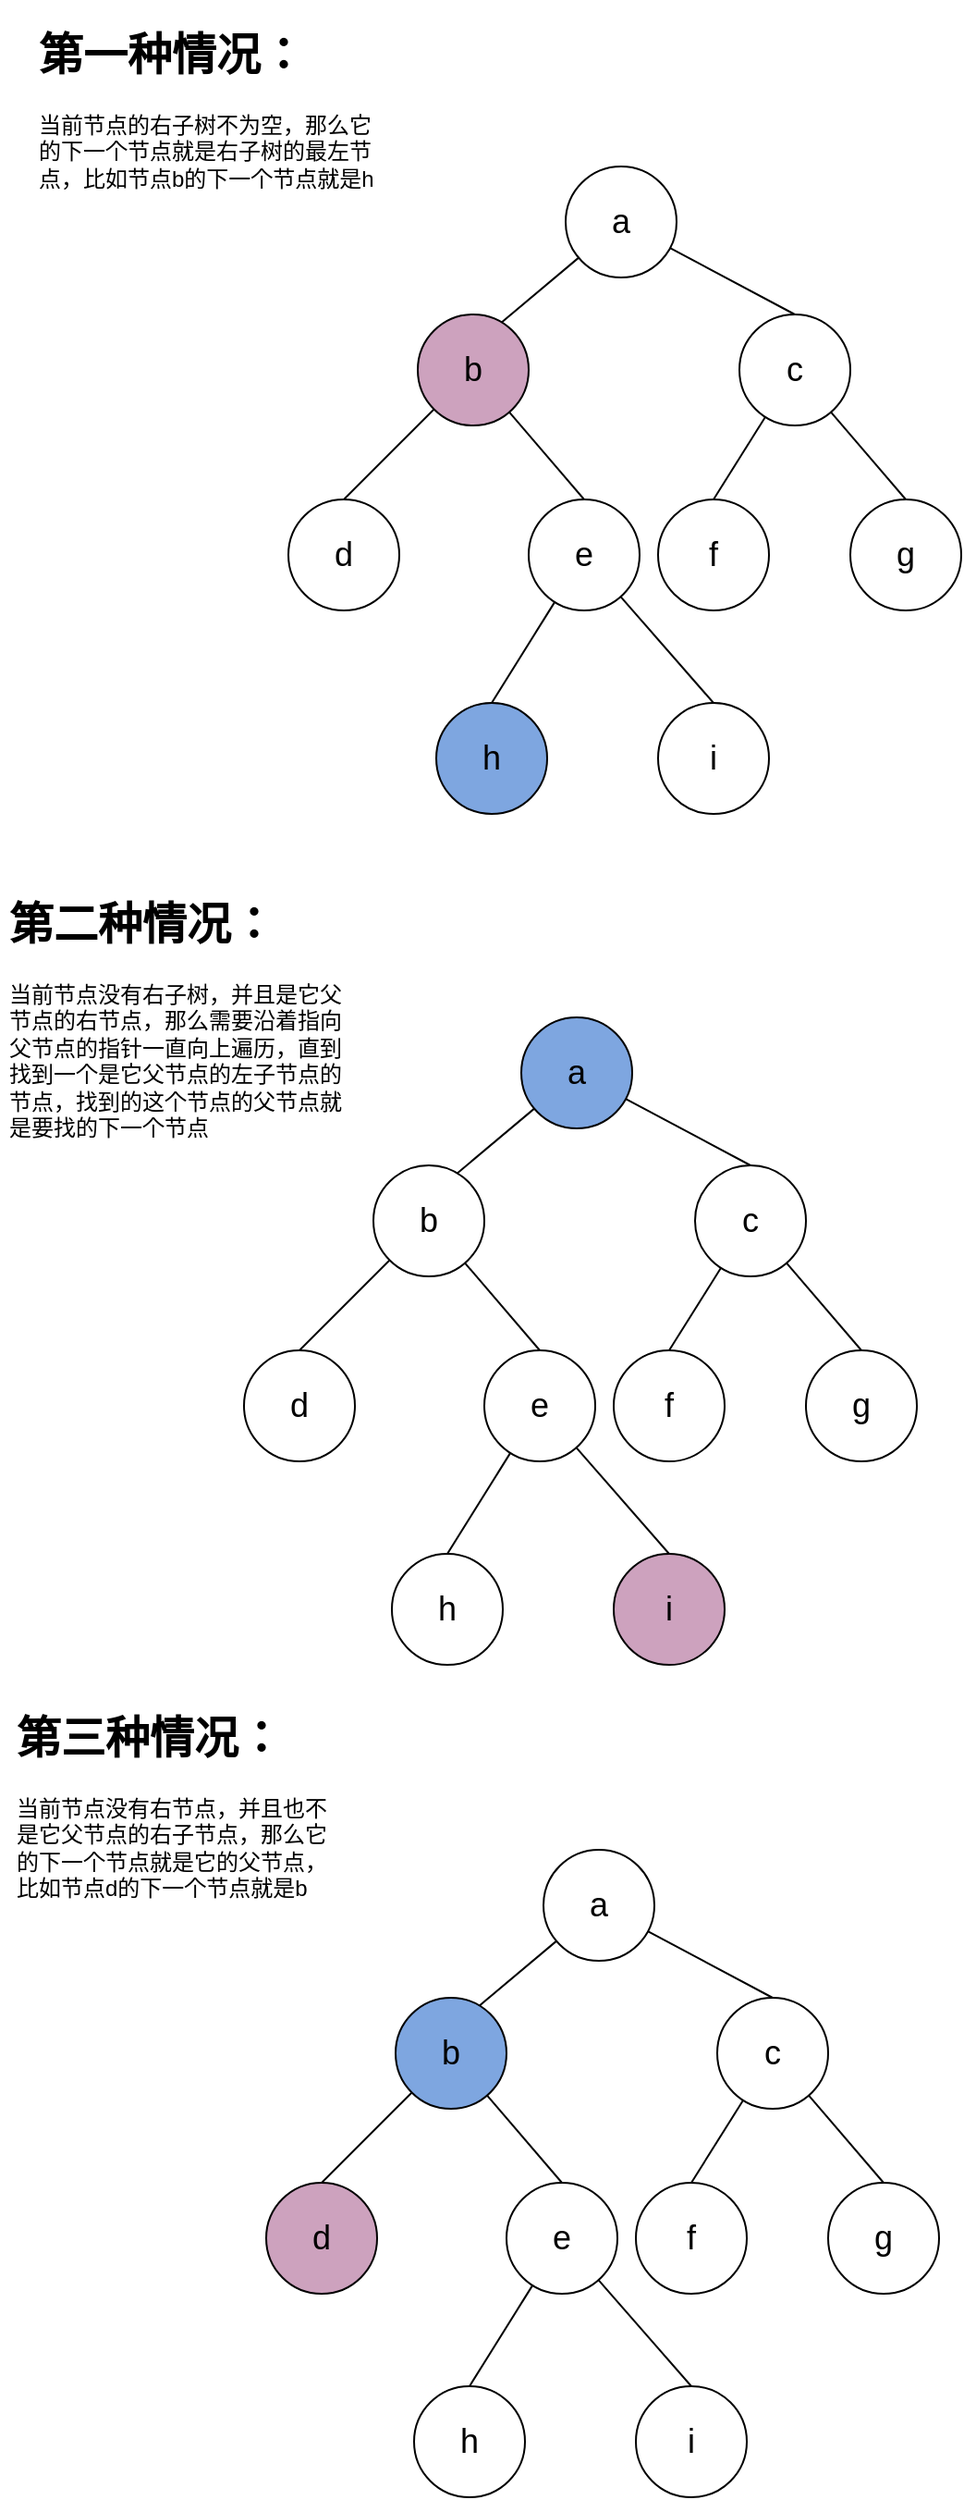 <mxfile version="14.6.10" type="github">
  <diagram id="9fCClL9zK_jhLIIki-N6" name="第 1 页">
    <mxGraphModel dx="1038" dy="585" grid="1" gridSize="10" guides="1" tooltips="1" connect="1" arrows="1" fold="1" page="1" pageScale="1" pageWidth="827" pageHeight="1169" math="0" shadow="0">
      <root>
        <mxCell id="0" />
        <mxCell id="1" parent="0" />
        <mxCell id="nw3spOytnLbYJBaP-aCj-23" value="&lt;font style=&quot;font-size: 18px&quot;&gt;a&lt;/font&gt;" style="ellipse;whiteSpace=wrap;html=1;aspect=fixed;fillColor=#FFFFFF;" vertex="1" parent="1">
          <mxGeometry x="308" y="1010" width="60" height="60" as="geometry" />
        </mxCell>
        <mxCell id="nw3spOytnLbYJBaP-aCj-11" style="rounded=0;orthogonalLoop=1;jettySize=auto;html=1;entryX=0.667;entryY=0.146;entryDx=0;entryDy=0;endArrow=none;endFill=0;entryPerimeter=0;" edge="1" parent="1" source="nw3spOytnLbYJBaP-aCj-1" target="nw3spOytnLbYJBaP-aCj-2">
          <mxGeometry relative="1" as="geometry" />
        </mxCell>
        <mxCell id="nw3spOytnLbYJBaP-aCj-13" style="edgeStyle=none;rounded=0;orthogonalLoop=1;jettySize=auto;html=1;entryX=0.5;entryY=0;entryDx=0;entryDy=0;endArrow=none;endFill=0;" edge="1" parent="1" source="nw3spOytnLbYJBaP-aCj-1" target="nw3spOytnLbYJBaP-aCj-8">
          <mxGeometry relative="1" as="geometry" />
        </mxCell>
        <mxCell id="nw3spOytnLbYJBaP-aCj-1" value="&lt;font style=&quot;font-size: 18px&quot;&gt;a&lt;/font&gt;" style="ellipse;whiteSpace=wrap;html=1;aspect=fixed;" vertex="1" parent="1">
          <mxGeometry x="320" y="100" width="60" height="60" as="geometry" />
        </mxCell>
        <mxCell id="nw3spOytnLbYJBaP-aCj-12" style="edgeStyle=none;rounded=0;orthogonalLoop=1;jettySize=auto;html=1;entryX=0.5;entryY=0;entryDx=0;entryDy=0;endArrow=none;endFill=0;" edge="1" parent="1" source="nw3spOytnLbYJBaP-aCj-2" target="nw3spOytnLbYJBaP-aCj-3">
          <mxGeometry relative="1" as="geometry" />
        </mxCell>
        <mxCell id="nw3spOytnLbYJBaP-aCj-14" style="edgeStyle=none;rounded=0;orthogonalLoop=1;jettySize=auto;html=1;entryX=0.5;entryY=0;entryDx=0;entryDy=0;endArrow=none;endFill=0;" edge="1" parent="1" source="nw3spOytnLbYJBaP-aCj-2" target="nw3spOytnLbYJBaP-aCj-5">
          <mxGeometry relative="1" as="geometry" />
        </mxCell>
        <mxCell id="nw3spOytnLbYJBaP-aCj-2" value="&lt;font style=&quot;font-size: 18px&quot;&gt;b&lt;/font&gt;" style="ellipse;whiteSpace=wrap;html=1;aspect=fixed;fillColor=#CDA2BE;" vertex="1" parent="1">
          <mxGeometry x="240" y="180" width="60" height="60" as="geometry" />
        </mxCell>
        <mxCell id="nw3spOytnLbYJBaP-aCj-3" value="&lt;font style=&quot;font-size: 18px&quot;&gt;d&lt;/font&gt;" style="ellipse;whiteSpace=wrap;html=1;aspect=fixed;" vertex="1" parent="1">
          <mxGeometry x="170" y="280" width="60" height="60" as="geometry" />
        </mxCell>
        <mxCell id="nw3spOytnLbYJBaP-aCj-15" style="edgeStyle=none;rounded=0;orthogonalLoop=1;jettySize=auto;html=1;endArrow=none;endFill=0;entryX=0.5;entryY=0;entryDx=0;entryDy=0;" edge="1" parent="1" source="nw3spOytnLbYJBaP-aCj-5" target="nw3spOytnLbYJBaP-aCj-6">
          <mxGeometry relative="1" as="geometry">
            <mxPoint x="320" y="380" as="targetPoint" />
          </mxGeometry>
        </mxCell>
        <mxCell id="nw3spOytnLbYJBaP-aCj-16" style="edgeStyle=none;rounded=0;orthogonalLoop=1;jettySize=auto;html=1;entryX=0.5;entryY=0;entryDx=0;entryDy=0;endArrow=none;endFill=0;" edge="1" parent="1" source="nw3spOytnLbYJBaP-aCj-5" target="nw3spOytnLbYJBaP-aCj-7">
          <mxGeometry relative="1" as="geometry" />
        </mxCell>
        <mxCell id="nw3spOytnLbYJBaP-aCj-5" value="&lt;font style=&quot;font-size: 18px&quot;&gt;e&lt;/font&gt;" style="ellipse;whiteSpace=wrap;html=1;aspect=fixed;" vertex="1" parent="1">
          <mxGeometry x="300" y="280" width="60" height="60" as="geometry" />
        </mxCell>
        <mxCell id="nw3spOytnLbYJBaP-aCj-6" value="&lt;font style=&quot;font-size: 18px&quot;&gt;h&lt;/font&gt;" style="ellipse;whiteSpace=wrap;html=1;aspect=fixed;fillColor=#7EA6E0;" vertex="1" parent="1">
          <mxGeometry x="250" y="390" width="60" height="60" as="geometry" />
        </mxCell>
        <mxCell id="nw3spOytnLbYJBaP-aCj-7" value="&lt;font style=&quot;font-size: 18px&quot;&gt;i&lt;/font&gt;" style="ellipse;whiteSpace=wrap;html=1;aspect=fixed;" vertex="1" parent="1">
          <mxGeometry x="370" y="390" width="60" height="60" as="geometry" />
        </mxCell>
        <mxCell id="nw3spOytnLbYJBaP-aCj-17" style="edgeStyle=none;rounded=0;orthogonalLoop=1;jettySize=auto;html=1;entryX=0.5;entryY=0;entryDx=0;entryDy=0;endArrow=none;endFill=0;" edge="1" parent="1" source="nw3spOytnLbYJBaP-aCj-8" target="nw3spOytnLbYJBaP-aCj-9">
          <mxGeometry relative="1" as="geometry" />
        </mxCell>
        <mxCell id="nw3spOytnLbYJBaP-aCj-18" style="edgeStyle=none;rounded=0;orthogonalLoop=1;jettySize=auto;html=1;entryX=0.5;entryY=0;entryDx=0;entryDy=0;endArrow=none;endFill=0;" edge="1" parent="1" source="nw3spOytnLbYJBaP-aCj-8" target="nw3spOytnLbYJBaP-aCj-10">
          <mxGeometry relative="1" as="geometry" />
        </mxCell>
        <mxCell id="nw3spOytnLbYJBaP-aCj-8" value="&lt;font style=&quot;font-size: 18px&quot;&gt;c&lt;/font&gt;" style="ellipse;whiteSpace=wrap;html=1;aspect=fixed;" vertex="1" parent="1">
          <mxGeometry x="414" y="180" width="60" height="60" as="geometry" />
        </mxCell>
        <mxCell id="nw3spOytnLbYJBaP-aCj-9" value="&lt;font style=&quot;font-size: 18px&quot;&gt;f&lt;/font&gt;" style="ellipse;whiteSpace=wrap;html=1;aspect=fixed;" vertex="1" parent="1">
          <mxGeometry x="370" y="280" width="60" height="60" as="geometry" />
        </mxCell>
        <mxCell id="nw3spOytnLbYJBaP-aCj-10" value="&lt;font style=&quot;font-size: 18px&quot;&gt;g&lt;/font&gt;" style="ellipse;whiteSpace=wrap;html=1;aspect=fixed;" vertex="1" parent="1">
          <mxGeometry x="474" y="280" width="60" height="60" as="geometry" />
        </mxCell>
        <mxCell id="nw3spOytnLbYJBaP-aCj-20" value="&lt;h1&gt;第一种情况：&lt;/h1&gt;&lt;div&gt;当前节点的右子树不为空，那么它的下一个节点就是右子树的最左节点，比如节点b的下一个节点就是h&lt;/div&gt;" style="text;html=1;strokeColor=none;fillColor=none;spacing=5;spacingTop=-20;whiteSpace=wrap;overflow=hidden;rounded=0;" vertex="1" parent="1">
          <mxGeometry x="30" y="20" width="190" height="120" as="geometry" />
        </mxCell>
        <mxCell id="nw3spOytnLbYJBaP-aCj-21" style="rounded=0;orthogonalLoop=1;jettySize=auto;html=1;entryX=0.667;entryY=0.146;entryDx=0;entryDy=0;endArrow=none;endFill=0;entryPerimeter=0;" edge="1" source="nw3spOytnLbYJBaP-aCj-23" target="nw3spOytnLbYJBaP-aCj-26" parent="1">
          <mxGeometry relative="1" as="geometry" />
        </mxCell>
        <mxCell id="nw3spOytnLbYJBaP-aCj-22" style="edgeStyle=none;rounded=0;orthogonalLoop=1;jettySize=auto;html=1;entryX=0.5;entryY=0;entryDx=0;entryDy=0;endArrow=none;endFill=0;" edge="1" source="nw3spOytnLbYJBaP-aCj-23" target="nw3spOytnLbYJBaP-aCj-35" parent="1">
          <mxGeometry relative="1" as="geometry" />
        </mxCell>
        <mxCell id="nw3spOytnLbYJBaP-aCj-24" style="edgeStyle=none;rounded=0;orthogonalLoop=1;jettySize=auto;html=1;entryX=0.5;entryY=0;entryDx=0;entryDy=0;endArrow=none;endFill=0;" edge="1" source="nw3spOytnLbYJBaP-aCj-26" target="nw3spOytnLbYJBaP-aCj-27" parent="1">
          <mxGeometry relative="1" as="geometry" />
        </mxCell>
        <mxCell id="nw3spOytnLbYJBaP-aCj-25" style="edgeStyle=none;rounded=0;orthogonalLoop=1;jettySize=auto;html=1;entryX=0.5;entryY=0;entryDx=0;entryDy=0;endArrow=none;endFill=0;" edge="1" source="nw3spOytnLbYJBaP-aCj-26" target="nw3spOytnLbYJBaP-aCj-30" parent="1">
          <mxGeometry relative="1" as="geometry" />
        </mxCell>
        <mxCell id="nw3spOytnLbYJBaP-aCj-26" value="&lt;font style=&quot;font-size: 18px&quot;&gt;b&lt;/font&gt;" style="ellipse;whiteSpace=wrap;html=1;aspect=fixed;fillColor=#7EA6E0;" vertex="1" parent="1">
          <mxGeometry x="228" y="1090" width="60" height="60" as="geometry" />
        </mxCell>
        <mxCell id="nw3spOytnLbYJBaP-aCj-27" value="&lt;font style=&quot;font-size: 18px&quot;&gt;d&lt;/font&gt;" style="ellipse;whiteSpace=wrap;html=1;aspect=fixed;fillColor=#CDA2BE;" vertex="1" parent="1">
          <mxGeometry x="158" y="1190" width="60" height="60" as="geometry" />
        </mxCell>
        <mxCell id="nw3spOytnLbYJBaP-aCj-28" style="edgeStyle=none;rounded=0;orthogonalLoop=1;jettySize=auto;html=1;endArrow=none;endFill=0;entryX=0.5;entryY=0;entryDx=0;entryDy=0;" edge="1" source="nw3spOytnLbYJBaP-aCj-30" target="nw3spOytnLbYJBaP-aCj-31" parent="1">
          <mxGeometry relative="1" as="geometry">
            <mxPoint x="308" y="1290" as="targetPoint" />
          </mxGeometry>
        </mxCell>
        <mxCell id="nw3spOytnLbYJBaP-aCj-29" style="edgeStyle=none;rounded=0;orthogonalLoop=1;jettySize=auto;html=1;entryX=0.5;entryY=0;entryDx=0;entryDy=0;endArrow=none;endFill=0;" edge="1" source="nw3spOytnLbYJBaP-aCj-30" target="nw3spOytnLbYJBaP-aCj-32" parent="1">
          <mxGeometry relative="1" as="geometry" />
        </mxCell>
        <mxCell id="nw3spOytnLbYJBaP-aCj-30" value="&lt;font style=&quot;font-size: 18px&quot;&gt;e&lt;/font&gt;" style="ellipse;whiteSpace=wrap;html=1;aspect=fixed;" vertex="1" parent="1">
          <mxGeometry x="288" y="1190" width="60" height="60" as="geometry" />
        </mxCell>
        <mxCell id="nw3spOytnLbYJBaP-aCj-31" value="&lt;font style=&quot;font-size: 18px&quot;&gt;h&lt;/font&gt;" style="ellipse;whiteSpace=wrap;html=1;aspect=fixed;fillColor=#FFFFFF;" vertex="1" parent="1">
          <mxGeometry x="238" y="1300" width="60" height="60" as="geometry" />
        </mxCell>
        <mxCell id="nw3spOytnLbYJBaP-aCj-32" value="&lt;font style=&quot;font-size: 18px&quot;&gt;i&lt;/font&gt;" style="ellipse;whiteSpace=wrap;html=1;aspect=fixed;fillColor=#FFFFFF;" vertex="1" parent="1">
          <mxGeometry x="358" y="1300" width="60" height="60" as="geometry" />
        </mxCell>
        <mxCell id="nw3spOytnLbYJBaP-aCj-33" style="edgeStyle=none;rounded=0;orthogonalLoop=1;jettySize=auto;html=1;entryX=0.5;entryY=0;entryDx=0;entryDy=0;endArrow=none;endFill=0;" edge="1" source="nw3spOytnLbYJBaP-aCj-35" target="nw3spOytnLbYJBaP-aCj-36" parent="1">
          <mxGeometry relative="1" as="geometry" />
        </mxCell>
        <mxCell id="nw3spOytnLbYJBaP-aCj-34" style="edgeStyle=none;rounded=0;orthogonalLoop=1;jettySize=auto;html=1;entryX=0.5;entryY=0;entryDx=0;entryDy=0;endArrow=none;endFill=0;" edge="1" source="nw3spOytnLbYJBaP-aCj-35" target="nw3spOytnLbYJBaP-aCj-37" parent="1">
          <mxGeometry relative="1" as="geometry" />
        </mxCell>
        <mxCell id="nw3spOytnLbYJBaP-aCj-35" value="&lt;font style=&quot;font-size: 18px&quot;&gt;c&lt;/font&gt;" style="ellipse;whiteSpace=wrap;html=1;aspect=fixed;" vertex="1" parent="1">
          <mxGeometry x="402" y="1090" width="60" height="60" as="geometry" />
        </mxCell>
        <mxCell id="nw3spOytnLbYJBaP-aCj-36" value="&lt;font style=&quot;font-size: 18px&quot;&gt;f&lt;/font&gt;" style="ellipse;whiteSpace=wrap;html=1;aspect=fixed;" vertex="1" parent="1">
          <mxGeometry x="358" y="1190" width="60" height="60" as="geometry" />
        </mxCell>
        <mxCell id="nw3spOytnLbYJBaP-aCj-37" value="&lt;font style=&quot;font-size: 18px&quot;&gt;g&lt;/font&gt;" style="ellipse;whiteSpace=wrap;html=1;aspect=fixed;" vertex="1" parent="1">
          <mxGeometry x="462" y="1190" width="60" height="60" as="geometry" />
        </mxCell>
        <mxCell id="nw3spOytnLbYJBaP-aCj-38" value="&lt;h1&gt;第三种情况：&lt;/h1&gt;&lt;div&gt;当前节点没有右节点，并且也不是它父节点的右子节点，那么它的下一个节点就是它的父节点，比如节点d的下一个节点就是b&lt;/div&gt;" style="text;html=1;strokeColor=none;fillColor=none;spacing=5;spacingTop=-20;whiteSpace=wrap;overflow=hidden;rounded=0;" vertex="1" parent="1">
          <mxGeometry x="18" y="930" width="182" height="110" as="geometry" />
        </mxCell>
        <mxCell id="nw3spOytnLbYJBaP-aCj-39" style="rounded=0;orthogonalLoop=1;jettySize=auto;html=1;entryX=0.667;entryY=0.146;entryDx=0;entryDy=0;endArrow=none;endFill=0;entryPerimeter=0;" edge="1" source="nw3spOytnLbYJBaP-aCj-41" target="nw3spOytnLbYJBaP-aCj-44" parent="1">
          <mxGeometry relative="1" as="geometry" />
        </mxCell>
        <mxCell id="nw3spOytnLbYJBaP-aCj-40" style="edgeStyle=none;rounded=0;orthogonalLoop=1;jettySize=auto;html=1;entryX=0.5;entryY=0;entryDx=0;entryDy=0;endArrow=none;endFill=0;" edge="1" source="nw3spOytnLbYJBaP-aCj-41" target="nw3spOytnLbYJBaP-aCj-53" parent="1">
          <mxGeometry relative="1" as="geometry" />
        </mxCell>
        <mxCell id="nw3spOytnLbYJBaP-aCj-41" value="&lt;font style=&quot;font-size: 18px&quot;&gt;a&lt;/font&gt;" style="ellipse;whiteSpace=wrap;html=1;aspect=fixed;fillColor=#7EA6E0;" vertex="1" parent="1">
          <mxGeometry x="296" y="560" width="60" height="60" as="geometry" />
        </mxCell>
        <mxCell id="nw3spOytnLbYJBaP-aCj-42" style="edgeStyle=none;rounded=0;orthogonalLoop=1;jettySize=auto;html=1;entryX=0.5;entryY=0;entryDx=0;entryDy=0;endArrow=none;endFill=0;" edge="1" source="nw3spOytnLbYJBaP-aCj-44" target="nw3spOytnLbYJBaP-aCj-45" parent="1">
          <mxGeometry relative="1" as="geometry" />
        </mxCell>
        <mxCell id="nw3spOytnLbYJBaP-aCj-43" style="edgeStyle=none;rounded=0;orthogonalLoop=1;jettySize=auto;html=1;entryX=0.5;entryY=0;entryDx=0;entryDy=0;endArrow=none;endFill=0;" edge="1" source="nw3spOytnLbYJBaP-aCj-44" target="nw3spOytnLbYJBaP-aCj-48" parent="1">
          <mxGeometry relative="1" as="geometry" />
        </mxCell>
        <mxCell id="nw3spOytnLbYJBaP-aCj-44" value="&lt;font style=&quot;font-size: 18px&quot;&gt;b&lt;/font&gt;" style="ellipse;whiteSpace=wrap;html=1;aspect=fixed;fillColor=#FFFFFF;" vertex="1" parent="1">
          <mxGeometry x="216" y="640" width="60" height="60" as="geometry" />
        </mxCell>
        <mxCell id="nw3spOytnLbYJBaP-aCj-45" value="&lt;font style=&quot;font-size: 18px&quot;&gt;d&lt;/font&gt;" style="ellipse;whiteSpace=wrap;html=1;aspect=fixed;" vertex="1" parent="1">
          <mxGeometry x="146" y="740" width="60" height="60" as="geometry" />
        </mxCell>
        <mxCell id="nw3spOytnLbYJBaP-aCj-46" style="edgeStyle=none;rounded=0;orthogonalLoop=1;jettySize=auto;html=1;endArrow=none;endFill=0;entryX=0.5;entryY=0;entryDx=0;entryDy=0;" edge="1" source="nw3spOytnLbYJBaP-aCj-48" target="nw3spOytnLbYJBaP-aCj-49" parent="1">
          <mxGeometry relative="1" as="geometry">
            <mxPoint x="296" y="840" as="targetPoint" />
          </mxGeometry>
        </mxCell>
        <mxCell id="nw3spOytnLbYJBaP-aCj-47" style="edgeStyle=none;rounded=0;orthogonalLoop=1;jettySize=auto;html=1;entryX=0.5;entryY=0;entryDx=0;entryDy=0;endArrow=none;endFill=0;" edge="1" source="nw3spOytnLbYJBaP-aCj-48" target="nw3spOytnLbYJBaP-aCj-50" parent="1">
          <mxGeometry relative="1" as="geometry" />
        </mxCell>
        <mxCell id="nw3spOytnLbYJBaP-aCj-48" value="&lt;font style=&quot;font-size: 18px&quot;&gt;e&lt;/font&gt;" style="ellipse;whiteSpace=wrap;html=1;aspect=fixed;" vertex="1" parent="1">
          <mxGeometry x="276" y="740" width="60" height="60" as="geometry" />
        </mxCell>
        <mxCell id="nw3spOytnLbYJBaP-aCj-49" value="&lt;font style=&quot;font-size: 18px&quot;&gt;h&lt;/font&gt;" style="ellipse;whiteSpace=wrap;html=1;aspect=fixed;fillColor=#FFFFFF;" vertex="1" parent="1">
          <mxGeometry x="226" y="850" width="60" height="60" as="geometry" />
        </mxCell>
        <mxCell id="nw3spOytnLbYJBaP-aCj-50" value="&lt;font style=&quot;font-size: 18px&quot;&gt;i&lt;/font&gt;" style="ellipse;whiteSpace=wrap;html=1;aspect=fixed;fillColor=#CDA2BE;" vertex="1" parent="1">
          <mxGeometry x="346" y="850" width="60" height="60" as="geometry" />
        </mxCell>
        <mxCell id="nw3spOytnLbYJBaP-aCj-51" style="edgeStyle=none;rounded=0;orthogonalLoop=1;jettySize=auto;html=1;entryX=0.5;entryY=0;entryDx=0;entryDy=0;endArrow=none;endFill=0;" edge="1" source="nw3spOytnLbYJBaP-aCj-53" target="nw3spOytnLbYJBaP-aCj-54" parent="1">
          <mxGeometry relative="1" as="geometry" />
        </mxCell>
        <mxCell id="nw3spOytnLbYJBaP-aCj-52" style="edgeStyle=none;rounded=0;orthogonalLoop=1;jettySize=auto;html=1;entryX=0.5;entryY=0;entryDx=0;entryDy=0;endArrow=none;endFill=0;" edge="1" source="nw3spOytnLbYJBaP-aCj-53" target="nw3spOytnLbYJBaP-aCj-55" parent="1">
          <mxGeometry relative="1" as="geometry" />
        </mxCell>
        <mxCell id="nw3spOytnLbYJBaP-aCj-53" value="&lt;font style=&quot;font-size: 18px&quot;&gt;c&lt;/font&gt;" style="ellipse;whiteSpace=wrap;html=1;aspect=fixed;" vertex="1" parent="1">
          <mxGeometry x="390" y="640" width="60" height="60" as="geometry" />
        </mxCell>
        <mxCell id="nw3spOytnLbYJBaP-aCj-54" value="&lt;font style=&quot;font-size: 18px&quot;&gt;f&lt;/font&gt;" style="ellipse;whiteSpace=wrap;html=1;aspect=fixed;" vertex="1" parent="1">
          <mxGeometry x="346" y="740" width="60" height="60" as="geometry" />
        </mxCell>
        <mxCell id="nw3spOytnLbYJBaP-aCj-55" value="&lt;font style=&quot;font-size: 18px&quot;&gt;g&lt;/font&gt;" style="ellipse;whiteSpace=wrap;html=1;aspect=fixed;" vertex="1" parent="1">
          <mxGeometry x="450" y="740" width="60" height="60" as="geometry" />
        </mxCell>
        <mxCell id="nw3spOytnLbYJBaP-aCj-56" value="&lt;h1&gt;第二种情况：&lt;/h1&gt;&lt;div&gt;当前节点没有右子树，并且是它父节点的右节点，那么需要沿着指向父节点的指针一直向上遍历，直到找到一个是它父节点的左子节点的节点，找到的这个节点的父节点就是要找的下一个节点&lt;/div&gt;" style="text;html=1;strokeColor=none;fillColor=none;spacing=5;spacingTop=-20;whiteSpace=wrap;overflow=hidden;rounded=0;" vertex="1" parent="1">
          <mxGeometry x="14" y="490" width="196" height="150" as="geometry" />
        </mxCell>
      </root>
    </mxGraphModel>
  </diagram>
</mxfile>
